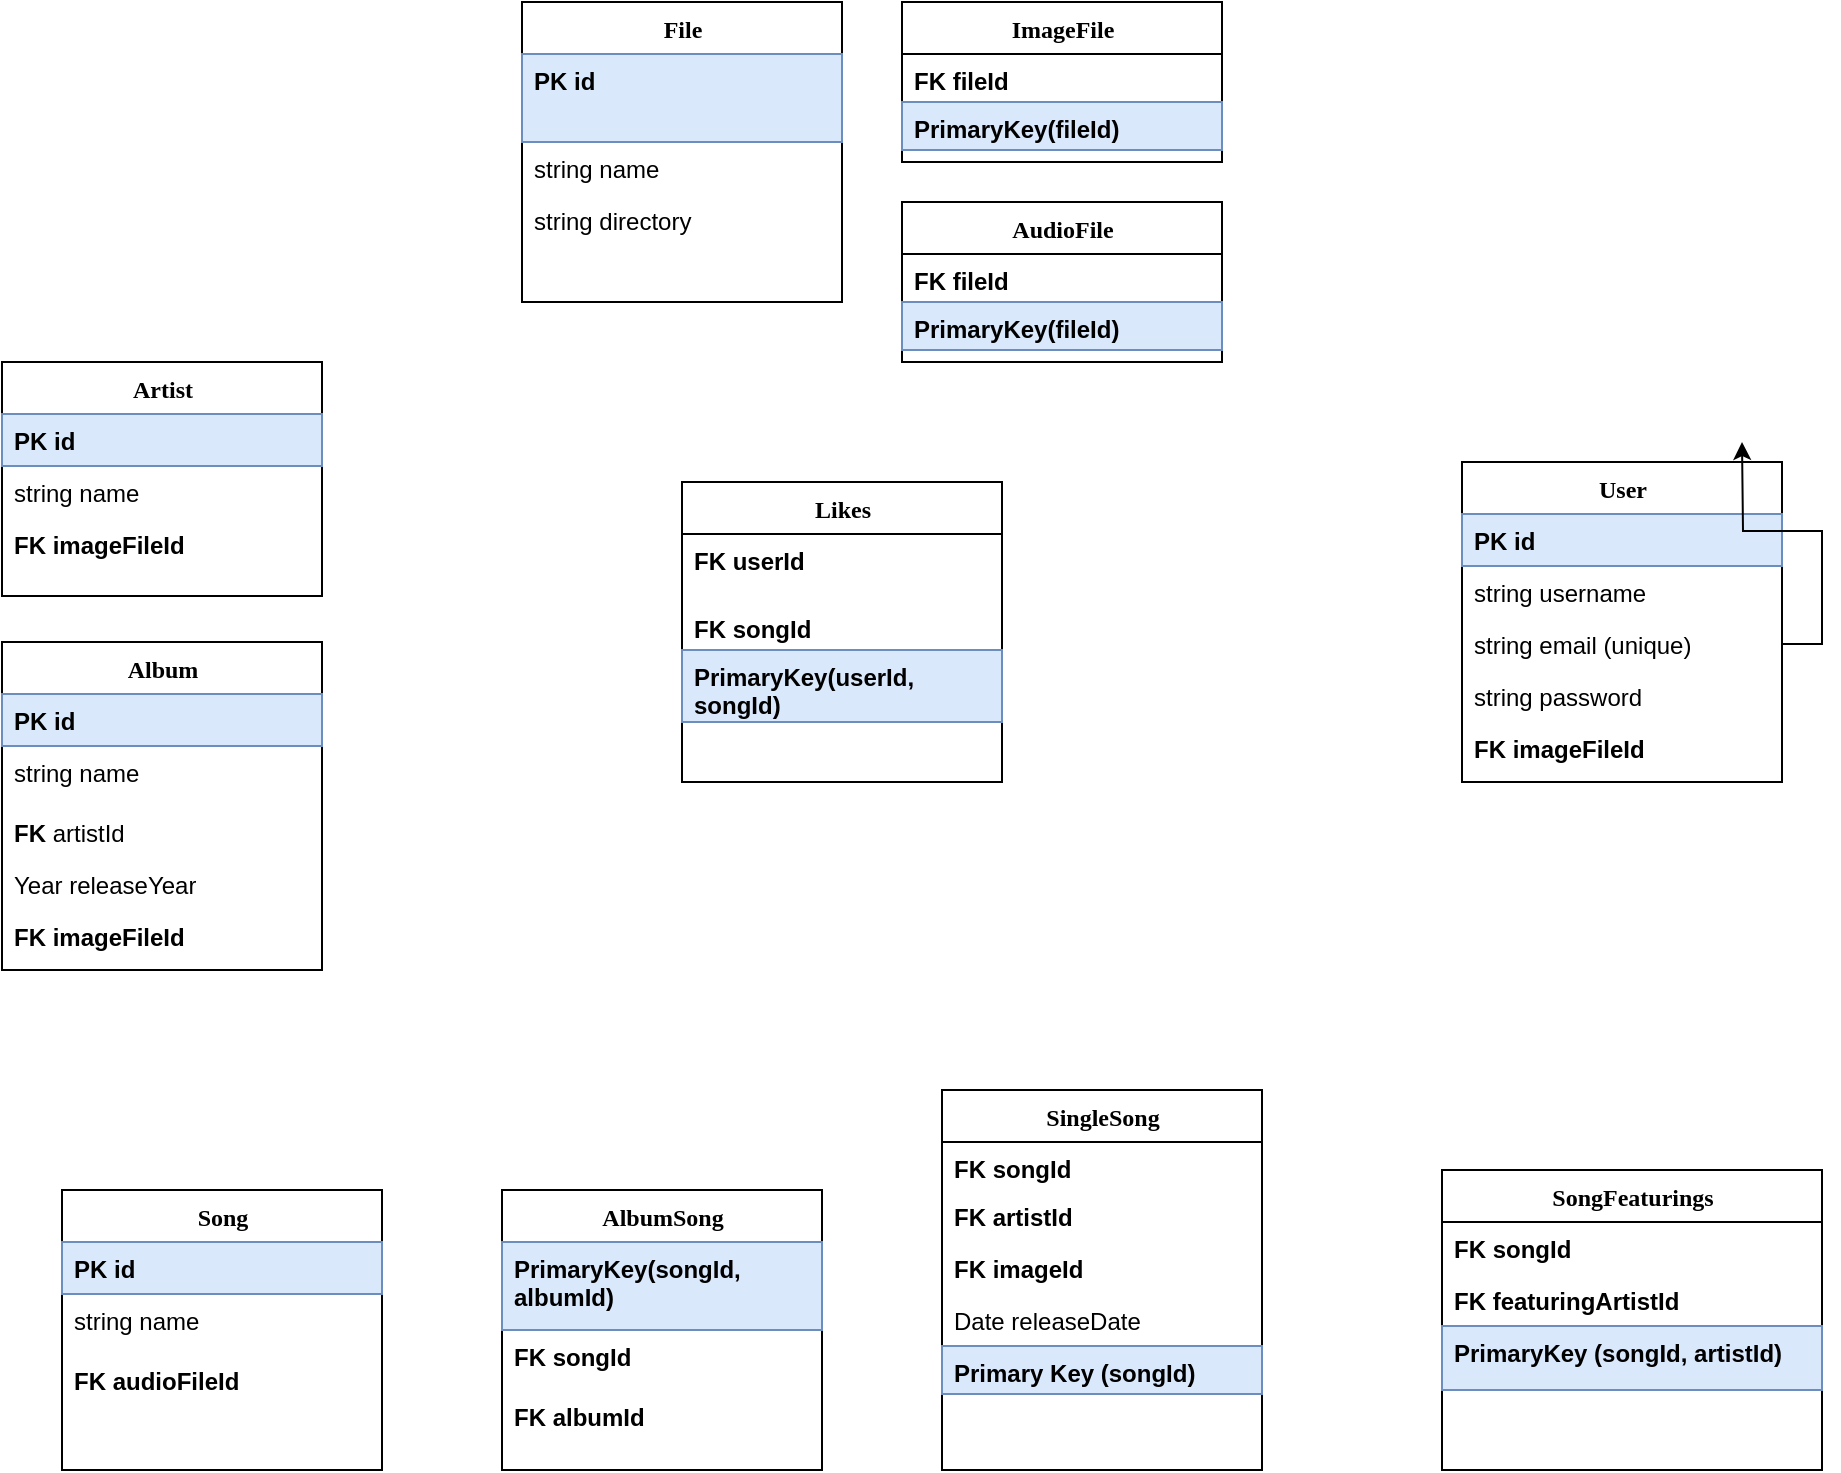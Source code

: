 <mxfile version="14.2.4" type="embed">
    <diagram name="Page-1" id="9f46799a-70d6-7492-0946-bef42562c5a5">
        <mxGraphModel dx="808" dy="295" grid="1" gridSize="10" guides="1" tooltips="1" connect="1" arrows="1" fold="1" page="1" pageScale="1" pageWidth="1100" pageHeight="850" background="#ffffff" math="0" shadow="0">
            <root>
                <mxCell id="0"/>
                <mxCell id="1" parent="0"/>
                <mxCell id="78961159f06e98e8-17" value="User" style="swimlane;html=1;fontStyle=1;align=center;verticalAlign=top;childLayout=stackLayout;horizontal=1;startSize=26;horizontalStack=0;resizeParent=1;resizeLast=0;collapsible=1;marginBottom=0;swimlaneFillColor=#ffffff;rounded=0;shadow=0;comic=0;labelBackgroundColor=none;strokeWidth=1;fillColor=none;fontFamily=Verdana;fontSize=12;fontColor=#000000;" parent="1" vertex="1">
                    <mxGeometry x="780" y="270" width="160" height="160" as="geometry"/>
                </mxCell>
                <mxCell id="78961159f06e98e8-21" value="&lt;b&gt;PK id&lt;/b&gt;" style="text;html=1;strokeColor=#6c8ebf;fillColor=#dae8fc;align=left;verticalAlign=top;spacingLeft=4;spacingRight=4;whiteSpace=wrap;overflow=hidden;rotatable=0;points=[[0,0.5],[1,0.5]];portConstraint=eastwest;fontColor=#000000;" parent="78961159f06e98e8-17" vertex="1">
                    <mxGeometry y="26" width="160" height="26" as="geometry"/>
                </mxCell>
                <mxCell id="78961159f06e98e8-23" value="string username" style="text;html=1;strokeColor=none;fillColor=none;align=left;verticalAlign=top;spacingLeft=4;spacingRight=4;whiteSpace=wrap;overflow=hidden;rotatable=0;points=[[0,0.5],[1,0.5]];portConstraint=eastwest;fontColor=#000000;" parent="78961159f06e98e8-17" vertex="1">
                    <mxGeometry y="52" width="160" height="26" as="geometry"/>
                </mxCell>
                <mxCell id="78961159f06e98e8-25" value="string email (unique)" style="text;html=1;strokeColor=none;fillColor=none;align=left;verticalAlign=top;spacingLeft=4;spacingRight=4;whiteSpace=wrap;overflow=hidden;rotatable=0;points=[[0,0.5],[1,0.5]];portConstraint=eastwest;fontColor=#000000;" parent="78961159f06e98e8-17" vertex="1">
                    <mxGeometry y="78" width="160" height="26" as="geometry"/>
                </mxCell>
                <mxCell id="78961159f06e98e8-26" value="string password" style="text;html=1;strokeColor=none;fillColor=none;align=left;verticalAlign=top;spacingLeft=4;spacingRight=4;whiteSpace=wrap;overflow=hidden;rotatable=0;points=[[0,0.5],[1,0.5]];portConstraint=eastwest;fontColor=#000000;" parent="78961159f06e98e8-17" vertex="1">
                    <mxGeometry y="104" width="160" height="26" as="geometry"/>
                </mxCell>
                <mxCell id="78961159f06e98e8-24" value="&lt;b&gt;FK imageFileId&lt;/b&gt;" style="text;html=1;strokeColor=none;fillColor=none;align=left;verticalAlign=top;spacingLeft=4;spacingRight=4;whiteSpace=wrap;overflow=hidden;rotatable=0;points=[[0,0.5],[1,0.5]];portConstraint=eastwest;fontColor=#000000;" parent="78961159f06e98e8-17" vertex="1">
                    <mxGeometry y="130" width="160" height="26" as="geometry"/>
                </mxCell>
                <mxCell id="78961159f06e98e8-30" value="Artist" style="swimlane;html=1;fontStyle=1;align=center;verticalAlign=top;childLayout=stackLayout;horizontal=1;startSize=26;horizontalStack=0;resizeParent=1;resizeLast=0;collapsible=1;marginBottom=0;swimlaneFillColor=#ffffff;rounded=0;shadow=0;comic=0;labelBackgroundColor=none;strokeWidth=1;fillColor=none;fontFamily=Verdana;fontSize=12;fontColor=#000000;" parent="1" vertex="1">
                    <mxGeometry x="50" y="220" width="160" height="117" as="geometry"/>
                </mxCell>
                <mxCell id="78961159f06e98e8-31" value="&lt;b&gt;PK id&lt;/b&gt;" style="text;html=1;strokeColor=#6c8ebf;fillColor=#dae8fc;align=left;verticalAlign=top;spacingLeft=4;spacingRight=4;whiteSpace=wrap;overflow=hidden;rotatable=0;points=[[0,0.5],[1,0.5]];portConstraint=eastwest;fontColor=#000000;" parent="78961159f06e98e8-30" vertex="1">
                    <mxGeometry y="26" width="160" height="26" as="geometry"/>
                </mxCell>
                <mxCell id="78961159f06e98e8-32" value="string name" style="text;html=1;strokeColor=none;fillColor=none;align=left;verticalAlign=top;spacingLeft=4;spacingRight=4;whiteSpace=wrap;overflow=hidden;rotatable=0;points=[[0,0.5],[1,0.5]];portConstraint=eastwest;fontColor=#000000;" parent="78961159f06e98e8-30" vertex="1">
                    <mxGeometry y="52" width="160" height="26" as="geometry"/>
                </mxCell>
                <mxCell id="78961159f06e98e8-33" value="&lt;b&gt;FK imageFileId&lt;/b&gt;" style="text;html=1;strokeColor=none;fillColor=none;align=left;verticalAlign=top;spacingLeft=4;spacingRight=4;whiteSpace=wrap;overflow=hidden;rotatable=0;points=[[0,0.5],[1,0.5]];portConstraint=eastwest;fontColor=#000000;" parent="78961159f06e98e8-30" vertex="1">
                    <mxGeometry y="78" width="160" height="26" as="geometry"/>
                </mxCell>
                <mxCell id="dPTJl3S5OsdJ7ELAq9D5-3" value="Album" style="swimlane;html=1;fontStyle=1;align=center;verticalAlign=top;childLayout=stackLayout;horizontal=1;startSize=26;horizontalStack=0;resizeParent=1;resizeLast=0;collapsible=1;marginBottom=0;swimlaneFillColor=#ffffff;rounded=0;shadow=0;comic=0;labelBackgroundColor=none;strokeWidth=1;fillColor=none;fontFamily=Verdana;fontSize=12;fontColor=#000000;" parent="1" vertex="1">
                    <mxGeometry x="50" y="360" width="160" height="164" as="geometry"/>
                </mxCell>
                <mxCell id="dPTJl3S5OsdJ7ELAq9D5-4" value="&lt;b&gt;PK id&lt;/b&gt;" style="text;html=1;strokeColor=#6c8ebf;fillColor=#dae8fc;align=left;verticalAlign=top;spacingLeft=4;spacingRight=4;whiteSpace=wrap;overflow=hidden;rotatable=0;points=[[0,0.5],[1,0.5]];portConstraint=eastwest;fontColor=#000000;" parent="dPTJl3S5OsdJ7ELAq9D5-3" vertex="1">
                    <mxGeometry y="26" width="160" height="26" as="geometry"/>
                </mxCell>
                <mxCell id="dPTJl3S5OsdJ7ELAq9D5-17" value="string&amp;nbsp;name" style="text;html=1;strokeColor=none;fillColor=none;align=left;verticalAlign=top;spacingLeft=4;spacingRight=4;whiteSpace=wrap;overflow=hidden;rotatable=0;points=[[0,0.5],[1,0.5]];portConstraint=eastwest;fontColor=#000000;" parent="dPTJl3S5OsdJ7ELAq9D5-3" vertex="1">
                    <mxGeometry y="52" width="160" height="30" as="geometry"/>
                </mxCell>
                <mxCell id="dPTJl3S5OsdJ7ELAq9D5-5" value="&lt;b&gt;FK &lt;/b&gt;artistId" style="text;html=1;strokeColor=none;fillColor=none;align=left;verticalAlign=top;spacingLeft=4;spacingRight=4;whiteSpace=wrap;overflow=hidden;rotatable=0;points=[[0,0.5],[1,0.5]];portConstraint=eastwest;fontColor=#000000;" parent="dPTJl3S5OsdJ7ELAq9D5-3" vertex="1">
                    <mxGeometry y="82" width="160" height="26" as="geometry"/>
                </mxCell>
                <mxCell id="dPTJl3S5OsdJ7ELAq9D5-23" value="Year releaseYear" style="text;html=1;strokeColor=none;fillColor=none;align=left;verticalAlign=top;spacingLeft=4;spacingRight=4;whiteSpace=wrap;overflow=hidden;rotatable=0;points=[[0,0.5],[1,0.5]];portConstraint=eastwest;fontColor=#000000;" parent="dPTJl3S5OsdJ7ELAq9D5-3" vertex="1">
                    <mxGeometry y="108" width="160" height="26" as="geometry"/>
                </mxCell>
                <mxCell id="dPTJl3S5OsdJ7ELAq9D5-7" value="&lt;b&gt;FK imageFileId&lt;/b&gt;" style="text;html=1;strokeColor=none;fillColor=none;align=left;verticalAlign=top;spacingLeft=4;spacingRight=4;whiteSpace=wrap;overflow=hidden;rotatable=0;points=[[0,0.5],[1,0.5]];portConstraint=eastwest;fontColor=#000000;" parent="dPTJl3S5OsdJ7ELAq9D5-3" vertex="1">
                    <mxGeometry y="134" width="160" height="30" as="geometry"/>
                </mxCell>
                <mxCell id="dPTJl3S5OsdJ7ELAq9D5-18" value="SingleSong" style="swimlane;html=1;fontStyle=1;align=center;verticalAlign=top;childLayout=stackLayout;horizontal=1;startSize=26;horizontalStack=0;resizeParent=1;resizeLast=0;collapsible=1;marginBottom=0;swimlaneFillColor=#ffffff;rounded=0;shadow=0;comic=0;labelBackgroundColor=none;strokeWidth=1;fillColor=none;fontFamily=Verdana;fontSize=12;fontColor=#000000;" parent="1" vertex="1">
                    <mxGeometry x="520" y="584" width="160" height="190" as="geometry"/>
                </mxCell>
                <mxCell id="dPTJl3S5OsdJ7ELAq9D5-19" value="&lt;b&gt;&lt;font color=&quot;#000000&quot;&gt;FK songId&lt;/font&gt;&lt;/b&gt;" style="text;html=1;align=left;verticalAlign=top;spacingLeft=4;spacingRight=4;whiteSpace=wrap;overflow=hidden;rotatable=0;points=[[0,0.5],[1,0.5]];portConstraint=eastwest;" parent="dPTJl3S5OsdJ7ELAq9D5-18" vertex="1">
                    <mxGeometry y="26" width="160" height="24" as="geometry"/>
                </mxCell>
                <mxCell id="dPTJl3S5OsdJ7ELAq9D5-27" value="&lt;b&gt;FK artistId&lt;/b&gt;" style="text;html=1;strokeColor=none;fillColor=none;align=left;verticalAlign=top;spacingLeft=4;spacingRight=4;whiteSpace=wrap;overflow=hidden;rotatable=0;points=[[0,0.5],[1,0.5]];portConstraint=eastwest;fontColor=#000000;" parent="dPTJl3S5OsdJ7ELAq9D5-18" vertex="1">
                    <mxGeometry y="50" width="160" height="26" as="geometry"/>
                </mxCell>
                <mxCell id="dPTJl3S5OsdJ7ELAq9D5-72" value="&lt;b&gt;FK imageId&lt;/b&gt;" style="text;html=1;align=left;verticalAlign=top;spacingLeft=4;spacingRight=4;whiteSpace=wrap;overflow=hidden;rotatable=0;points=[[0,0.5],[1,0.5]];portConstraint=eastwest;fontColor=#000000;" parent="dPTJl3S5OsdJ7ELAq9D5-18" vertex="1">
                    <mxGeometry y="76" width="160" height="26" as="geometry"/>
                </mxCell>
                <mxCell id="dPTJl3S5OsdJ7ELAq9D5-66" value="Date releaseDate" style="text;html=1;strokeColor=none;fillColor=none;align=left;verticalAlign=top;spacingLeft=4;spacingRight=4;whiteSpace=wrap;overflow=hidden;rotatable=0;points=[[0,0.5],[1,0.5]];portConstraint=eastwest;fontColor=#000000;" parent="dPTJl3S5OsdJ7ELAq9D5-18" vertex="1">
                    <mxGeometry y="102" width="160" height="26" as="geometry"/>
                </mxCell>
                <mxCell id="3" value="&lt;b&gt;&lt;font color=&quot;#000000&quot;&gt;Primary Key (songId)&lt;/font&gt;&lt;/b&gt;" style="text;html=1;align=left;verticalAlign=top;spacingLeft=4;spacingRight=4;whiteSpace=wrap;overflow=hidden;rotatable=0;points=[[0,0.5],[1,0.5]];portConstraint=eastwest;fillColor=#dae8fc;strokeColor=#6c8ebf;" vertex="1" parent="dPTJl3S5OsdJ7ELAq9D5-18">
                    <mxGeometry y="128" width="160" height="24" as="geometry"/>
                </mxCell>
                <mxCell id="dPTJl3S5OsdJ7ELAq9D5-24" value="AlbumSong" style="swimlane;html=1;fontStyle=1;align=center;verticalAlign=top;childLayout=stackLayout;horizontal=1;startSize=26;horizontalStack=0;resizeParent=1;resizeLast=0;collapsible=1;marginBottom=0;swimlaneFillColor=#ffffff;rounded=0;shadow=0;comic=0;labelBackgroundColor=none;strokeWidth=1;fillColor=none;fontFamily=Verdana;fontSize=12;fontColor=#000000;" parent="1" vertex="1">
                    <mxGeometry x="300" y="634" width="160" height="140" as="geometry"/>
                </mxCell>
                <mxCell id="dPTJl3S5OsdJ7ELAq9D5-25" value="&lt;b&gt;PrimaryKey(songId, albumId)&lt;/b&gt;" style="text;html=1;strokeColor=#6c8ebf;fillColor=#dae8fc;align=left;verticalAlign=top;spacingLeft=4;spacingRight=4;whiteSpace=wrap;overflow=hidden;rotatable=0;points=[[0,0.5],[1,0.5]];portConstraint=eastwest;fontColor=#000000;" parent="dPTJl3S5OsdJ7ELAq9D5-24" vertex="1">
                    <mxGeometry y="26" width="160" height="44" as="geometry"/>
                </mxCell>
                <mxCell id="dPTJl3S5OsdJ7ELAq9D5-26" value="&lt;b&gt;FK songId&lt;/b&gt;" style="text;html=1;strokeColor=none;fillColor=none;align=left;verticalAlign=top;spacingLeft=4;spacingRight=4;whiteSpace=wrap;overflow=hidden;rotatable=0;points=[[0,0.5],[1,0.5]];portConstraint=eastwest;fontColor=#000000;" parent="dPTJl3S5OsdJ7ELAq9D5-24" vertex="1">
                    <mxGeometry y="70" width="160" height="30" as="geometry"/>
                </mxCell>
                <mxCell id="dPTJl3S5OsdJ7ELAq9D5-28" value="&lt;b&gt;FK albumId&lt;/b&gt;" style="text;html=1;strokeColor=none;fillColor=none;align=left;verticalAlign=top;spacingLeft=4;spacingRight=4;whiteSpace=wrap;overflow=hidden;rotatable=0;points=[[0,0.5],[1,0.5]];portConstraint=eastwest;fontColor=#000000;" parent="dPTJl3S5OsdJ7ELAq9D5-24" vertex="1">
                    <mxGeometry y="100" width="160" height="30" as="geometry"/>
                </mxCell>
                <mxCell id="dPTJl3S5OsdJ7ELAq9D5-30" value="SongFeaturings" style="swimlane;html=1;fontStyle=1;align=center;verticalAlign=top;childLayout=stackLayout;horizontal=1;startSize=26;horizontalStack=0;resizeParent=1;resizeLast=0;collapsible=1;marginBottom=0;swimlaneFillColor=#ffffff;rounded=0;shadow=0;comic=0;labelBackgroundColor=none;strokeWidth=1;fillColor=none;fontFamily=Verdana;fontSize=12;fontColor=#000000;" parent="1" vertex="1">
                    <mxGeometry x="770" y="624" width="190" height="150" as="geometry"/>
                </mxCell>
                <mxCell id="dPTJl3S5OsdJ7ELAq9D5-31" value="&lt;b&gt;FK songId&lt;/b&gt;" style="text;html=1;strokeColor=none;fillColor=none;align=left;verticalAlign=top;spacingLeft=4;spacingRight=4;whiteSpace=wrap;overflow=hidden;rotatable=0;points=[[0,0.5],[1,0.5]];portConstraint=eastwest;fontColor=#000000;" parent="dPTJl3S5OsdJ7ELAq9D5-30" vertex="1">
                    <mxGeometry y="26" width="190" height="26" as="geometry"/>
                </mxCell>
                <mxCell id="dPTJl3S5OsdJ7ELAq9D5-33" value="&lt;b&gt;FK featuringArtistId&lt;/b&gt;" style="text;html=1;strokeColor=none;fillColor=none;align=left;verticalAlign=top;spacingLeft=4;spacingRight=4;whiteSpace=wrap;overflow=hidden;rotatable=0;points=[[0,0.5],[1,0.5]];portConstraint=eastwest;fontColor=#000000;" parent="dPTJl3S5OsdJ7ELAq9D5-30" vertex="1">
                    <mxGeometry y="52" width="190" height="26" as="geometry"/>
                </mxCell>
                <mxCell id="dPTJl3S5OsdJ7ELAq9D5-34" value="&lt;b&gt;PrimaryKey (songId, artistId)&lt;/b&gt;" style="text;html=1;strokeColor=#6c8ebf;fillColor=#dae8fc;align=left;verticalAlign=top;spacingLeft=4;spacingRight=4;whiteSpace=wrap;overflow=hidden;rotatable=0;points=[[0,0.5],[1,0.5]];portConstraint=eastwest;fontColor=#000000;" parent="dPTJl3S5OsdJ7ELAq9D5-30" vertex="1">
                    <mxGeometry y="78" width="190" height="32" as="geometry"/>
                </mxCell>
                <mxCell id="dPTJl3S5OsdJ7ELAq9D5-35" value="Song" style="swimlane;html=1;fontStyle=1;align=center;verticalAlign=top;childLayout=stackLayout;horizontal=1;startSize=26;horizontalStack=0;resizeParent=1;resizeLast=0;collapsible=1;marginBottom=0;swimlaneFillColor=#ffffff;rounded=0;shadow=0;comic=0;labelBackgroundColor=none;strokeWidth=1;fillColor=none;fontFamily=Verdana;fontSize=12;fontColor=#000000;" parent="1" vertex="1">
                    <mxGeometry x="80" y="634" width="160" height="140" as="geometry"/>
                </mxCell>
                <mxCell id="dPTJl3S5OsdJ7ELAq9D5-36" value="&lt;b&gt;PK id&lt;/b&gt;" style="text;html=1;strokeColor=#6c8ebf;fillColor=#dae8fc;align=left;verticalAlign=top;spacingLeft=4;spacingRight=4;whiteSpace=wrap;overflow=hidden;rotatable=0;points=[[0,0.5],[1,0.5]];portConstraint=eastwest;fontColor=#000000;" parent="dPTJl3S5OsdJ7ELAq9D5-35" vertex="1">
                    <mxGeometry y="26" width="160" height="26" as="geometry"/>
                </mxCell>
                <mxCell id="dPTJl3S5OsdJ7ELAq9D5-37" value="string&amp;nbsp;name" style="text;html=1;strokeColor=none;fillColor=none;align=left;verticalAlign=top;spacingLeft=4;spacingRight=4;whiteSpace=wrap;overflow=hidden;rotatable=0;points=[[0,0.5],[1,0.5]];portConstraint=eastwest;fontColor=#000000;" parent="dPTJl3S5OsdJ7ELAq9D5-35" vertex="1">
                    <mxGeometry y="52" width="160" height="30" as="geometry"/>
                </mxCell>
                <mxCell id="dPTJl3S5OsdJ7ELAq9D5-76" value="&lt;b&gt;FK audioFileId&lt;/b&gt;" style="text;html=1;strokeColor=none;fillColor=none;align=left;verticalAlign=top;spacingLeft=4;spacingRight=4;whiteSpace=wrap;overflow=hidden;rotatable=0;points=[[0,0.5],[1,0.5]];portConstraint=eastwest;fontColor=#000000;" parent="dPTJl3S5OsdJ7ELAq9D5-35" vertex="1">
                    <mxGeometry y="82" width="160" height="30" as="geometry"/>
                </mxCell>
                <mxCell id="dPTJl3S5OsdJ7ELAq9D5-46" value="File" style="swimlane;html=1;fontStyle=1;align=center;verticalAlign=top;childLayout=stackLayout;horizontal=1;startSize=26;horizontalStack=0;resizeParent=1;resizeLast=0;collapsible=1;marginBottom=0;swimlaneFillColor=#ffffff;rounded=0;shadow=0;comic=0;labelBackgroundColor=none;strokeWidth=1;fillColor=none;fontFamily=Verdana;fontSize=12;fontColor=#000000;" parent="1" vertex="1">
                    <mxGeometry x="310" y="40" width="160" height="150" as="geometry"/>
                </mxCell>
                <mxCell id="dPTJl3S5OsdJ7ELAq9D5-49" value="&lt;b&gt;PK id&lt;/b&gt;" style="text;html=1;strokeColor=#6c8ebf;fillColor=#dae8fc;align=left;verticalAlign=top;spacingLeft=4;spacingRight=4;whiteSpace=wrap;overflow=hidden;rotatable=0;points=[[0,0.5],[1,0.5]];portConstraint=eastwest;fontColor=#000000;" parent="dPTJl3S5OsdJ7ELAq9D5-46" vertex="1">
                    <mxGeometry y="26" width="160" height="44" as="geometry"/>
                </mxCell>
                <mxCell id="dPTJl3S5OsdJ7ELAq9D5-47" value="string name" style="text;html=1;strokeColor=none;fillColor=none;align=left;verticalAlign=top;spacingLeft=4;spacingRight=4;whiteSpace=wrap;overflow=hidden;rotatable=0;points=[[0,0.5],[1,0.5]];portConstraint=eastwest;fontColor=#000000;" parent="dPTJl3S5OsdJ7ELAq9D5-46" vertex="1">
                    <mxGeometry y="70" width="160" height="26" as="geometry"/>
                </mxCell>
                <mxCell id="dPTJl3S5OsdJ7ELAq9D5-48" value="string directory" style="text;html=1;strokeColor=none;fillColor=none;align=left;verticalAlign=top;spacingLeft=4;spacingRight=4;whiteSpace=wrap;overflow=hidden;rotatable=0;points=[[0,0.5],[1,0.5]];portConstraint=eastwest;fontColor=#000000;" parent="dPTJl3S5OsdJ7ELAq9D5-46" vertex="1">
                    <mxGeometry y="96" width="160" height="54" as="geometry"/>
                </mxCell>
                <mxCell id="dPTJl3S5OsdJ7ELAq9D5-50" value="ImageFile" style="swimlane;html=1;fontStyle=1;align=center;verticalAlign=top;childLayout=stackLayout;horizontal=1;startSize=26;horizontalStack=0;resizeParent=1;resizeLast=0;collapsible=1;marginBottom=0;swimlaneFillColor=#ffffff;rounded=0;shadow=0;comic=0;labelBackgroundColor=none;strokeWidth=1;fontFamily=Verdana;fontSize=12;fontColor=#000000;" parent="1" vertex="1">
                    <mxGeometry x="500" y="40" width="160" height="80" as="geometry"/>
                </mxCell>
                <mxCell id="dPTJl3S5OsdJ7ELAq9D5-51" value="&lt;b&gt;FK fileId&lt;/b&gt;" style="text;html=1;align=left;verticalAlign=top;spacingLeft=4;spacingRight=4;whiteSpace=wrap;overflow=hidden;rotatable=0;points=[[0,0.5],[1,0.5]];portConstraint=eastwest;fontColor=#000000;" parent="dPTJl3S5OsdJ7ELAq9D5-50" vertex="1">
                    <mxGeometry y="26" width="160" height="24" as="geometry"/>
                </mxCell>
                <mxCell id="dPTJl3S5OsdJ7ELAq9D5-83" value="&lt;b&gt;PrimaryKey(fileId)&lt;/b&gt;" style="text;html=1;align=left;verticalAlign=top;spacingLeft=4;spacingRight=4;whiteSpace=wrap;overflow=hidden;rotatable=0;points=[[0,0.5],[1,0.5]];portConstraint=eastwest;fillColor=#dae8fc;strokeColor=#6c8ebf;fontColor=#000000;" parent="dPTJl3S5OsdJ7ELAq9D5-50" vertex="1">
                    <mxGeometry y="50" width="160" height="24" as="geometry"/>
                </mxCell>
                <mxCell id="dPTJl3S5OsdJ7ELAq9D5-77" value="Likes" style="swimlane;html=1;fontStyle=1;align=center;verticalAlign=top;childLayout=stackLayout;horizontal=1;startSize=26;horizontalStack=0;resizeParent=1;resizeLast=0;collapsible=1;marginBottom=0;swimlaneFillColor=#ffffff;rounded=0;shadow=0;comic=0;labelBackgroundColor=none;strokeWidth=1;fontFamily=Verdana;fontSize=12;fontColor=#000000;" parent="1" vertex="1">
                    <mxGeometry x="390" y="280" width="160" height="150" as="geometry"/>
                </mxCell>
                <mxCell id="dPTJl3S5OsdJ7ELAq9D5-78" value="&lt;b&gt;FK userId&lt;/b&gt;" style="text;html=1;align=left;verticalAlign=top;spacingLeft=4;spacingRight=4;whiteSpace=wrap;overflow=hidden;rotatable=0;points=[[0,0.5],[1,0.5]];portConstraint=eastwest;fontColor=#000000;" parent="dPTJl3S5OsdJ7ELAq9D5-77" vertex="1">
                    <mxGeometry y="26" width="160" height="34" as="geometry"/>
                </mxCell>
                <mxCell id="dPTJl3S5OsdJ7ELAq9D5-79" value="&lt;b&gt;FK songId&lt;/b&gt;" style="text;html=1;align=left;verticalAlign=top;spacingLeft=4;spacingRight=4;whiteSpace=wrap;overflow=hidden;rotatable=0;points=[[0,0.5],[1,0.5]];portConstraint=eastwest;fontColor=#000000;" parent="dPTJl3S5OsdJ7ELAq9D5-77" vertex="1">
                    <mxGeometry y="60" width="160" height="24" as="geometry"/>
                </mxCell>
                <mxCell id="dPTJl3S5OsdJ7ELAq9D5-80" value="&lt;b&gt;PrimaryKey(userId, songId)&lt;/b&gt;" style="text;html=1;align=left;verticalAlign=top;spacingLeft=4;spacingRight=4;whiteSpace=wrap;overflow=hidden;rotatable=0;points=[[0,0.5],[1,0.5]];portConstraint=eastwest;fillColor=#dae8fc;strokeColor=#6c8ebf;fontColor=#000000;" parent="dPTJl3S5OsdJ7ELAq9D5-77" vertex="1">
                    <mxGeometry y="84" width="160" height="36" as="geometry"/>
                </mxCell>
                <mxCell id="dPTJl3S5OsdJ7ELAq9D5-85" value="AudioFile" style="swimlane;html=1;fontStyle=1;align=center;verticalAlign=top;childLayout=stackLayout;horizontal=1;startSize=26;horizontalStack=0;resizeParent=1;resizeLast=0;collapsible=1;marginBottom=0;swimlaneFillColor=#ffffff;rounded=0;shadow=0;comic=0;labelBackgroundColor=none;strokeWidth=1;fontFamily=Verdana;fontSize=12;fontColor=#000000;" parent="1" vertex="1">
                    <mxGeometry x="500" y="140" width="160" height="80" as="geometry"/>
                </mxCell>
                <mxCell id="dPTJl3S5OsdJ7ELAq9D5-86" value="&lt;b&gt;FK fileId&lt;/b&gt;" style="text;html=1;align=left;verticalAlign=top;spacingLeft=4;spacingRight=4;whiteSpace=wrap;overflow=hidden;rotatable=0;points=[[0,0.5],[1,0.5]];portConstraint=eastwest;fontColor=#000000;" parent="dPTJl3S5OsdJ7ELAq9D5-85" vertex="1">
                    <mxGeometry y="26" width="160" height="24" as="geometry"/>
                </mxCell>
                <mxCell id="dPTJl3S5OsdJ7ELAq9D5-87" value="&lt;b&gt;PrimaryKey(fileId)&lt;/b&gt;" style="text;html=1;align=left;verticalAlign=top;spacingLeft=4;spacingRight=4;whiteSpace=wrap;overflow=hidden;rotatable=0;points=[[0,0.5],[1,0.5]];portConstraint=eastwest;fillColor=#dae8fc;strokeColor=#6c8ebf;fontColor=#000000;" parent="dPTJl3S5OsdJ7ELAq9D5-85" vertex="1">
                    <mxGeometry y="50" width="160" height="24" as="geometry"/>
                </mxCell>
                <mxCell id="2" style="edgeStyle=orthogonalEdgeStyle;rounded=0;orthogonalLoop=1;jettySize=auto;html=1;exitX=1;exitY=0.5;exitDx=0;exitDy=0;fontColor=#000000;" parent="1" source="78961159f06e98e8-25" edge="1">
                    <mxGeometry relative="1" as="geometry">
                        <mxPoint x="920" y="260" as="targetPoint"/>
                    </mxGeometry>
                </mxCell>
            </root>
        </mxGraphModel>
    </diagram>
</mxfile>